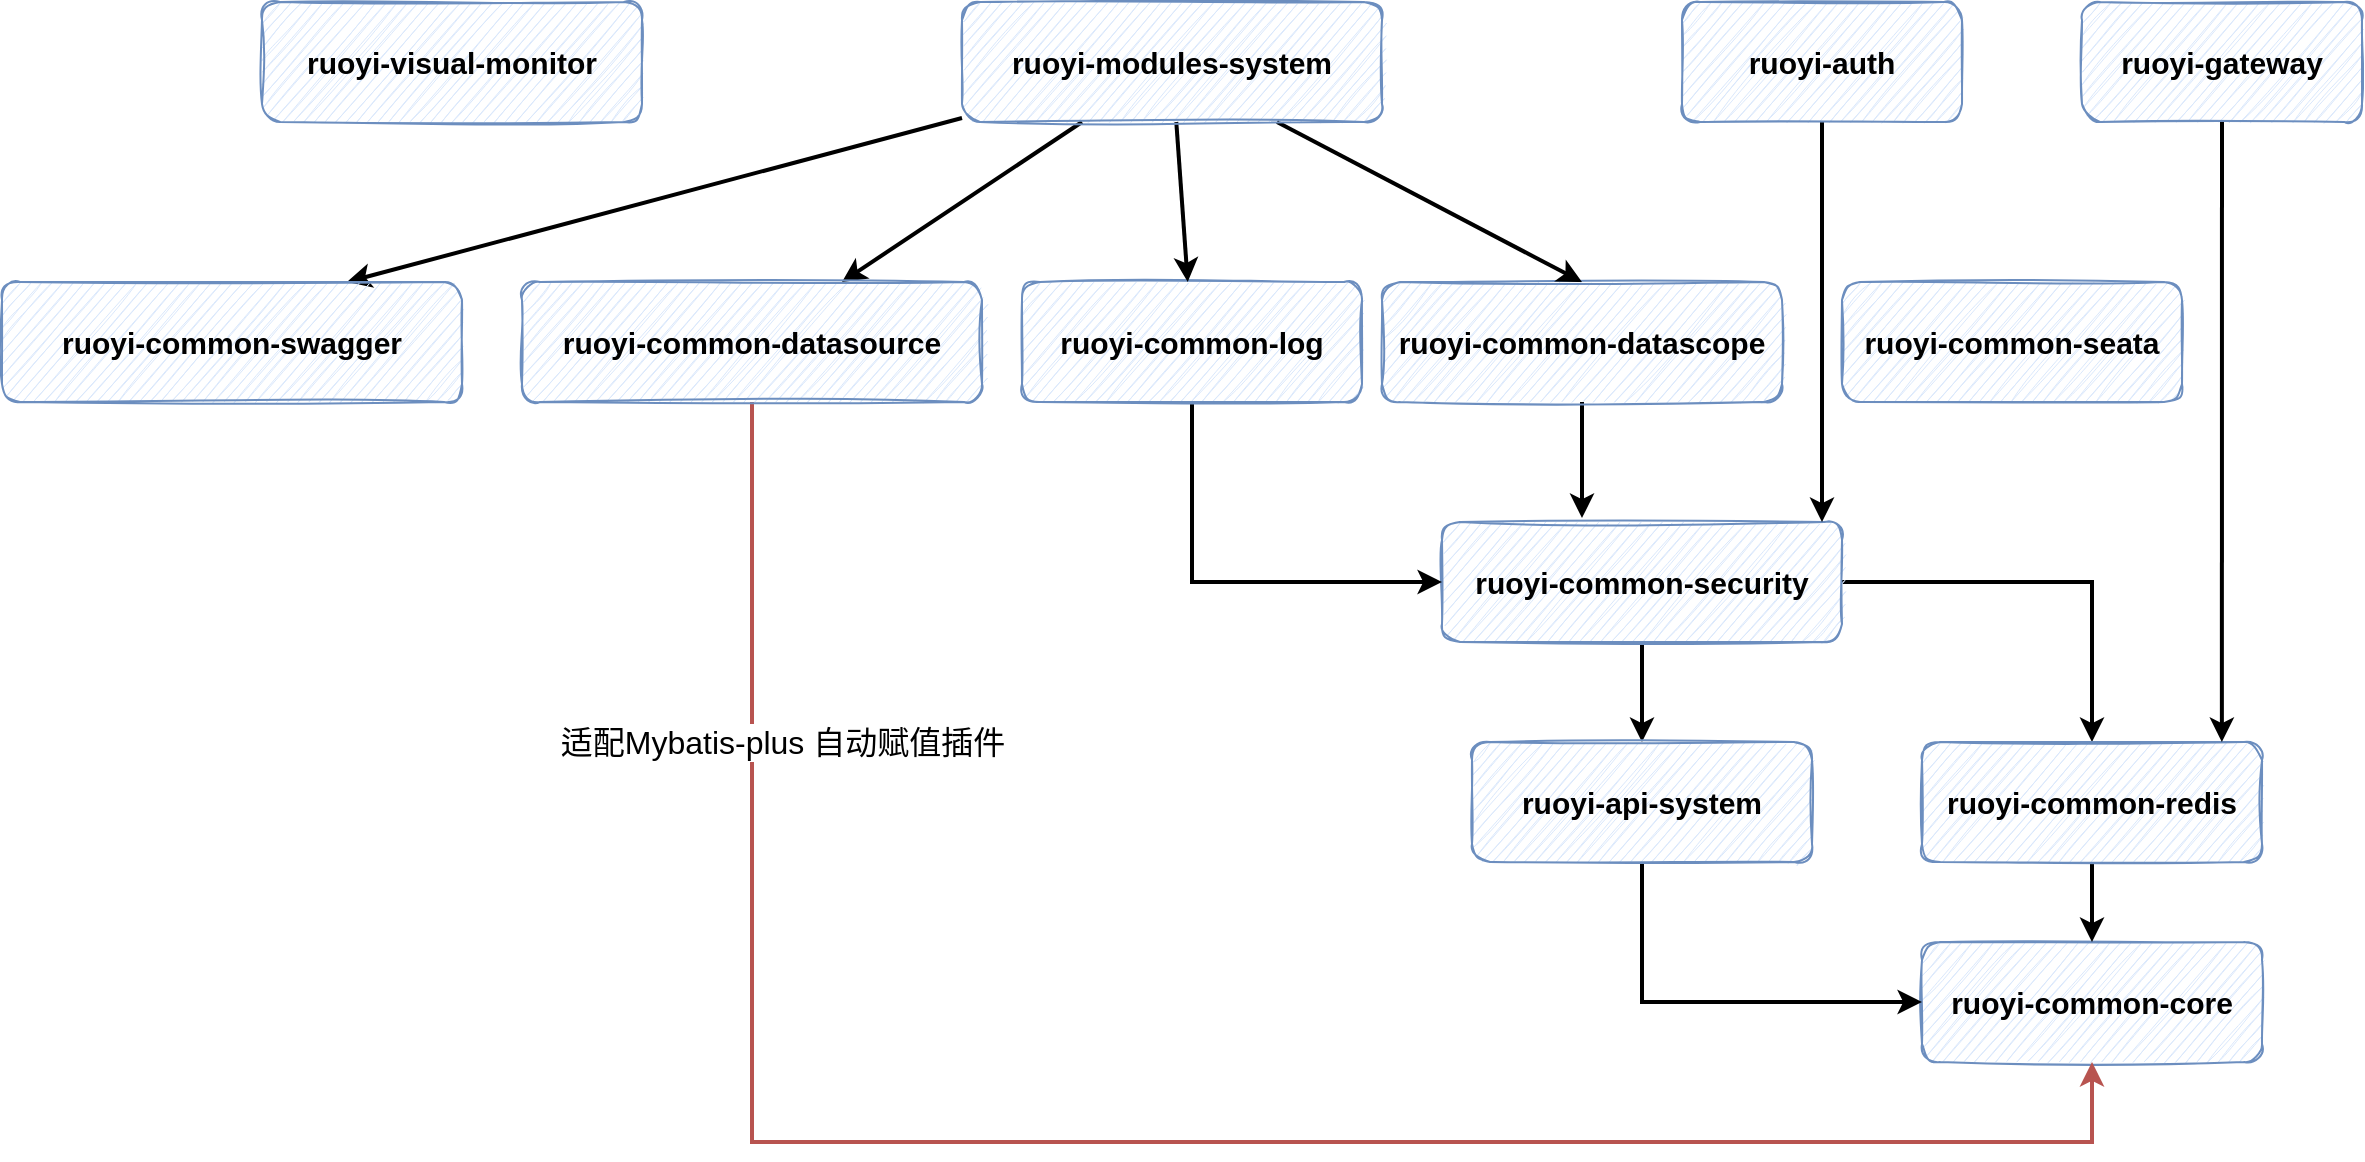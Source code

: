 <mxfile version="19.0.3" type="device"><diagram id="GICizwz7qG92JSDZXRqV" name="第 1 页"><mxGraphModel dx="2467" dy="945" grid="1" gridSize="10" guides="1" tooltips="1" connect="1" arrows="1" fold="1" page="1" pageScale="1" pageWidth="1169" pageHeight="827" math="0" shadow="0"><root><mxCell id="0"/><mxCell id="1" parent="0"/><mxCell id="eLpjSh9v_8_-plltLLgA-1" value="&lt;font style=&quot;font-size: 15px;&quot;&gt;&lt;b&gt;ruoyi-common-core&lt;/b&gt;&lt;/font&gt;" style="rounded=1;whiteSpace=wrap;html=1;fillColor=#dae8fc;strokeColor=#6c8ebf;sketch=1;" parent="1" vertex="1"><mxGeometry x="460" y="730" width="170" height="60" as="geometry"/></mxCell><mxCell id="eLpjSh9v_8_-plltLLgA-11" style="edgeStyle=orthogonalEdgeStyle;rounded=0;orthogonalLoop=1;jettySize=auto;html=1;strokeWidth=2;fontSize=15;" parent="1" source="eLpjSh9v_8_-plltLLgA-2" target="eLpjSh9v_8_-plltLLgA-10" edge="1"><mxGeometry relative="1" as="geometry"/></mxCell><mxCell id="eLpjSh9v_8_-plltLLgA-12" style="edgeStyle=orthogonalEdgeStyle;rounded=0;orthogonalLoop=1;jettySize=auto;html=1;entryX=0.5;entryY=0;entryDx=0;entryDy=0;strokeWidth=2;fontSize=15;" parent="1" source="eLpjSh9v_8_-plltLLgA-2" target="eLpjSh9v_8_-plltLLgA-7" edge="1"><mxGeometry relative="1" as="geometry"/></mxCell><mxCell id="eLpjSh9v_8_-plltLLgA-2" value="&lt;font style=&quot;font-size: 15px;&quot;&gt;&lt;b&gt;ruoyi-common-security&lt;/b&gt;&lt;/font&gt;" style="rounded=1;whiteSpace=wrap;html=1;fillColor=#dae8fc;strokeColor=#6c8ebf;sketch=1;" parent="1" vertex="1"><mxGeometry x="220" y="520" width="200" height="60" as="geometry"/></mxCell><mxCell id="eLpjSh9v_8_-plltLLgA-4" style="edgeStyle=orthogonalEdgeStyle;rounded=0;orthogonalLoop=1;jettySize=auto;html=1;fontSize=15;strokeWidth=2;entryX=0.35;entryY=-0.033;entryDx=0;entryDy=0;entryPerimeter=0;" parent="1" source="eLpjSh9v_8_-plltLLgA-3" target="eLpjSh9v_8_-plltLLgA-2" edge="1"><mxGeometry relative="1" as="geometry"/></mxCell><mxCell id="eLpjSh9v_8_-plltLLgA-3" value="&lt;font style=&quot;font-size: 15px;&quot;&gt;&lt;b&gt;ruoyi-common-datascope&lt;/b&gt;&lt;/font&gt;" style="rounded=1;whiteSpace=wrap;html=1;fillColor=#dae8fc;strokeColor=#6c8ebf;sketch=1;" parent="1" vertex="1"><mxGeometry x="190" y="400" width="200" height="60" as="geometry"/></mxCell><mxCell id="eLpjSh9v_8_-plltLLgA-6" style="edgeStyle=orthogonalEdgeStyle;rounded=0;orthogonalLoop=1;jettySize=auto;html=1;entryX=0;entryY=0.5;entryDx=0;entryDy=0;strokeWidth=2;fontSize=15;exitX=0.5;exitY=1;exitDx=0;exitDy=0;" parent="1" source="eLpjSh9v_8_-plltLLgA-5" target="eLpjSh9v_8_-plltLLgA-2" edge="1"><mxGeometry relative="1" as="geometry"/></mxCell><mxCell id="eLpjSh9v_8_-plltLLgA-5" value="&lt;font style=&quot;font-size: 15px;&quot;&gt;&lt;b&gt;ruoyi-common-log&lt;/b&gt;&lt;/font&gt;" style="rounded=1;whiteSpace=wrap;html=1;fillColor=#dae8fc;strokeColor=#6c8ebf;sketch=1;" parent="1" vertex="1"><mxGeometry x="10" y="400" width="170" height="60" as="geometry"/></mxCell><mxCell id="eLpjSh9v_8_-plltLLgA-8" style="edgeStyle=orthogonalEdgeStyle;rounded=0;orthogonalLoop=1;jettySize=auto;html=1;strokeWidth=2;fontSize=15;" parent="1" source="eLpjSh9v_8_-plltLLgA-7" target="eLpjSh9v_8_-plltLLgA-1" edge="1"><mxGeometry relative="1" as="geometry"/></mxCell><mxCell id="eLpjSh9v_8_-plltLLgA-7" value="&lt;font style=&quot;font-size: 15px;&quot;&gt;&lt;b&gt;ruoyi-common-redis&lt;/b&gt;&lt;/font&gt;" style="rounded=1;whiteSpace=wrap;html=1;fillColor=#dae8fc;strokeColor=#6c8ebf;sketch=1;" parent="1" vertex="1"><mxGeometry x="460" y="630" width="170" height="60" as="geometry"/></mxCell><mxCell id="eLpjSh9v_8_-plltLLgA-9" value="&lt;font style=&quot;font-size: 15px;&quot;&gt;&lt;b&gt;ruoyi-common-seata&lt;/b&gt;&lt;/font&gt;" style="rounded=1;whiteSpace=wrap;html=1;fillColor=#dae8fc;strokeColor=#6c8ebf;sketch=1;" parent="1" vertex="1"><mxGeometry x="420" y="400" width="170" height="60" as="geometry"/></mxCell><mxCell id="eLpjSh9v_8_-plltLLgA-13" style="edgeStyle=orthogonalEdgeStyle;rounded=0;orthogonalLoop=1;jettySize=auto;html=1;entryX=0;entryY=0.5;entryDx=0;entryDy=0;strokeWidth=2;fontSize=15;exitX=0.5;exitY=1;exitDx=0;exitDy=0;" parent="1" source="eLpjSh9v_8_-plltLLgA-10" target="eLpjSh9v_8_-plltLLgA-1" edge="1"><mxGeometry relative="1" as="geometry"/></mxCell><mxCell id="eLpjSh9v_8_-plltLLgA-10" value="&lt;font style=&quot;font-size: 15px;&quot;&gt;&lt;b&gt;ruoyi-api-system&lt;/b&gt;&lt;/font&gt;" style="rounded=1;whiteSpace=wrap;html=1;fillColor=#dae8fc;strokeColor=#6c8ebf;sketch=1;" parent="1" vertex="1"><mxGeometry x="235" y="630" width="170" height="60" as="geometry"/></mxCell><mxCell id="eLpjSh9v_8_-plltLLgA-15" style="rounded=0;orthogonalLoop=1;jettySize=auto;html=1;strokeWidth=2;fontSize=15;entryX=0.95;entryY=0;entryDx=0;entryDy=0;entryPerimeter=0;" parent="1" source="eLpjSh9v_8_-plltLLgA-14" target="eLpjSh9v_8_-plltLLgA-2" edge="1"><mxGeometry relative="1" as="geometry"><mxPoint x="380" y="520" as="targetPoint"/></mxGeometry></mxCell><mxCell id="eLpjSh9v_8_-plltLLgA-14" value="&lt;font style=&quot;font-size: 15px;&quot;&gt;&lt;b&gt;ruoyi-auth&lt;/b&gt;&lt;/font&gt;" style="rounded=1;whiteSpace=wrap;html=1;fillColor=#dae8fc;strokeColor=#6c8ebf;sketch=1;" parent="1" vertex="1"><mxGeometry x="340" y="260" width="140" height="60" as="geometry"/></mxCell><mxCell id="eLpjSh9v_8_-plltLLgA-17" style="rounded=0;orthogonalLoop=1;jettySize=auto;html=1;entryX=0.882;entryY=0;entryDx=0;entryDy=0;strokeWidth=2;fontSize=15;entryPerimeter=0;" parent="1" source="eLpjSh9v_8_-plltLLgA-16" target="eLpjSh9v_8_-plltLLgA-7" edge="1"><mxGeometry relative="1" as="geometry"/></mxCell><mxCell id="eLpjSh9v_8_-plltLLgA-16" value="&lt;font style=&quot;font-size: 15px;&quot;&gt;&lt;b&gt;ruoyi-gateway&lt;/b&gt;&lt;/font&gt;" style="rounded=1;whiteSpace=wrap;html=1;fillColor=#dae8fc;strokeColor=#6c8ebf;sketch=1;" parent="1" vertex="1"><mxGeometry x="540" y="260" width="140" height="60" as="geometry"/></mxCell><mxCell id="eLpjSh9v_8_-plltLLgA-20" style="edgeStyle=none;rounded=0;orthogonalLoop=1;jettySize=auto;html=1;strokeWidth=2;fontSize=15;" parent="1" source="eLpjSh9v_8_-plltLLgA-18" target="eLpjSh9v_8_-plltLLgA-19" edge="1"><mxGeometry relative="1" as="geometry"/></mxCell><mxCell id="eLpjSh9v_8_-plltLLgA-21" style="edgeStyle=none;rounded=0;orthogonalLoop=1;jettySize=auto;html=1;exitX=0.75;exitY=1;exitDx=0;exitDy=0;entryX=0.5;entryY=0;entryDx=0;entryDy=0;strokeWidth=2;fontSize=15;" parent="1" source="eLpjSh9v_8_-plltLLgA-18" target="eLpjSh9v_8_-plltLLgA-3" edge="1"><mxGeometry relative="1" as="geometry"/></mxCell><mxCell id="eLpjSh9v_8_-plltLLgA-22" style="edgeStyle=none;rounded=0;orthogonalLoop=1;jettySize=auto;html=1;strokeWidth=2;fontSize=15;" parent="1" source="eLpjSh9v_8_-plltLLgA-18" target="eLpjSh9v_8_-plltLLgA-5" edge="1"><mxGeometry relative="1" as="geometry"/></mxCell><mxCell id="eLpjSh9v_8_-plltLLgA-24" style="edgeStyle=none;rounded=0;orthogonalLoop=1;jettySize=auto;html=1;entryX=0.75;entryY=0;entryDx=0;entryDy=0;strokeWidth=2;fontSize=15;" parent="1" source="eLpjSh9v_8_-plltLLgA-18" target="eLpjSh9v_8_-plltLLgA-23" edge="1"><mxGeometry relative="1" as="geometry"/></mxCell><mxCell id="eLpjSh9v_8_-plltLLgA-18" value="&lt;font style=&quot;font-size: 15px;&quot;&gt;&lt;b&gt;ruoyi-modules-system&lt;/b&gt;&lt;/font&gt;" style="rounded=1;whiteSpace=wrap;html=1;fillColor=#dae8fc;strokeColor=#6c8ebf;sketch=1;" parent="1" vertex="1"><mxGeometry x="-20" y="260" width="210" height="60" as="geometry"/></mxCell><mxCell id="tlnla3auLEvP8eJZ2fEq-1" style="edgeStyle=orthogonalEdgeStyle;rounded=0;orthogonalLoop=1;jettySize=auto;html=1;fontSize=16;strokeWidth=2;fillColor=#f8cecc;strokeColor=#b85450;" edge="1" parent="1" source="eLpjSh9v_8_-plltLLgA-19" target="eLpjSh9v_8_-plltLLgA-1"><mxGeometry relative="1" as="geometry"><Array as="points"><mxPoint x="-125" y="830"/><mxPoint x="545" y="830"/></Array></mxGeometry></mxCell><mxCell id="tlnla3auLEvP8eJZ2fEq-2" value="适配Mybatis-plus 自动赋值插件" style="edgeLabel;html=1;align=center;verticalAlign=middle;resizable=0;points=[];fontSize=16;" vertex="1" connectable="0" parent="tlnla3auLEvP8eJZ2fEq-1"><mxGeometry x="0.389" y="-3" relative="1" as="geometry"><mxPoint x="-365" y="-203" as="offset"/></mxGeometry></mxCell><mxCell id="eLpjSh9v_8_-plltLLgA-19" value="&lt;font style=&quot;font-size: 15px;&quot;&gt;&lt;b&gt;ruoyi-common-datasource&lt;/b&gt;&lt;/font&gt;" style="rounded=1;whiteSpace=wrap;html=1;fillColor=#dae8fc;strokeColor=#6c8ebf;sketch=1;" parent="1" vertex="1"><mxGeometry x="-240" y="400" width="230" height="60" as="geometry"/></mxCell><mxCell id="eLpjSh9v_8_-plltLLgA-23" value="&lt;font style=&quot;font-size: 15px;&quot;&gt;&lt;b&gt;ruoyi-common-swagger&lt;/b&gt;&lt;/font&gt;" style="rounded=1;whiteSpace=wrap;html=1;fillColor=#dae8fc;strokeColor=#6c8ebf;sketch=1;" parent="1" vertex="1"><mxGeometry x="-500" y="400" width="230" height="60" as="geometry"/></mxCell><mxCell id="eLpjSh9v_8_-plltLLgA-25" value="&lt;font style=&quot;font-size: 15px;&quot;&gt;&lt;b&gt;ruoyi-visual-monitor&lt;/b&gt;&lt;/font&gt;" style="rounded=1;whiteSpace=wrap;html=1;fillColor=#dae8fc;strokeColor=#6c8ebf;sketch=1;" parent="1" vertex="1"><mxGeometry x="-370" y="260" width="190" height="60" as="geometry"/></mxCell></root></mxGraphModel></diagram></mxfile>